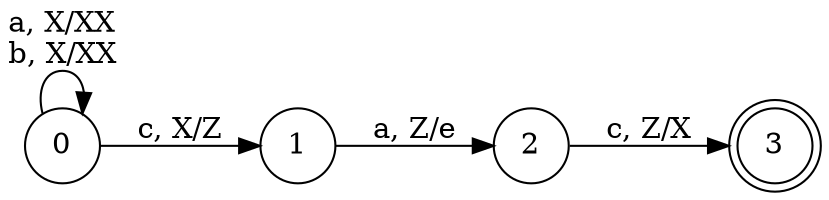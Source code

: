 digraph PDA {
	rankdir=LR;
	0 [shape=circle];
	0 -> 0[label="a, X/XX\nb, X/XX"]
	0 -> 1[label="c, X/Z"]
	1 [shape=circle];
	1 -> 2[label="a, Z/e"]
	2 [shape=circle];
	2 -> 3[label="c, Z/X"]
	3 [shape=doublecircle];
}